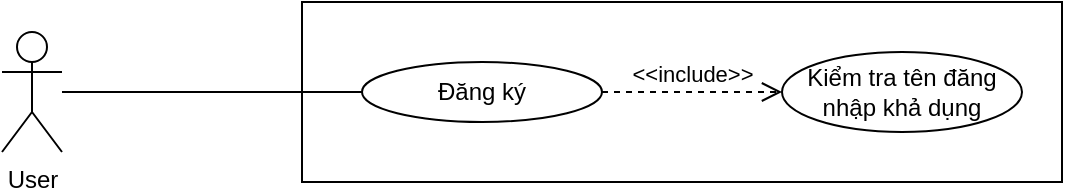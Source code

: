 <mxfile version="14.1.2" type="device"><diagram id="5xBXDdXbhuHLXa6-bjTQ" name="Page-1"><mxGraphModel dx="960" dy="563" grid="1" gridSize="10" guides="1" tooltips="1" connect="1" arrows="1" fold="1" page="1" pageScale="1" pageWidth="827" pageHeight="1169" math="0" shadow="0"><root><mxCell id="0"/><mxCell id="1" parent="0"/><mxCell id="CBzh3jgN7YJXWnTjTqqB-1" value="" style="rounded=0;whiteSpace=wrap;html=1;" vertex="1" parent="1"><mxGeometry x="260" y="140" width="380" height="90" as="geometry"/></mxCell><mxCell id="CBzh3jgN7YJXWnTjTqqB-2" value="User" style="shape=umlActor;verticalLabelPosition=bottom;verticalAlign=top;html=1;outlineConnect=0;" vertex="1" parent="1"><mxGeometry x="110" y="155" width="30" height="60" as="geometry"/></mxCell><mxCell id="CBzh3jgN7YJXWnTjTqqB-4" value="Đăng ký" style="ellipse;whiteSpace=wrap;html=1;" vertex="1" parent="1"><mxGeometry x="290" y="170" width="120" height="30" as="geometry"/></mxCell><mxCell id="CBzh3jgN7YJXWnTjTqqB-5" value="Kiểm tra tên đăng nhập khả dụng" style="ellipse;whiteSpace=wrap;html=1;" vertex="1" parent="1"><mxGeometry x="500" y="165" width="120" height="40" as="geometry"/></mxCell><mxCell id="CBzh3jgN7YJXWnTjTqqB-7" value="" style="endArrow=none;html=1;entryX=0;entryY=0.5;entryDx=0;entryDy=0;" edge="1" parent="1" source="CBzh3jgN7YJXWnTjTqqB-2" target="CBzh3jgN7YJXWnTjTqqB-4"><mxGeometry width="50" height="50" relative="1" as="geometry"><mxPoint x="390" y="310" as="sourcePoint"/><mxPoint x="440" y="260" as="targetPoint"/></mxGeometry></mxCell><mxCell id="CBzh3jgN7YJXWnTjTqqB-8" value="&amp;lt;&amp;lt;include&amp;gt;&amp;gt;" style="html=1;verticalAlign=bottom;endArrow=open;dashed=1;endSize=8;exitX=1;exitY=0.5;exitDx=0;exitDy=0;entryX=0;entryY=0.5;entryDx=0;entryDy=0;" edge="1" parent="1" source="CBzh3jgN7YJXWnTjTqqB-4" target="CBzh3jgN7YJXWnTjTqqB-5"><mxGeometry relative="1" as="geometry"><mxPoint x="450" y="280" as="sourcePoint"/><mxPoint x="370" y="280" as="targetPoint"/></mxGeometry></mxCell></root></mxGraphModel></diagram></mxfile>